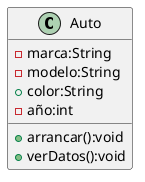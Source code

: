 @startuml Clases

    Class Auto{
        -marca:String
        -modelo:String
        +color:String
        -año:int

        +arrancar():void
        +verDatos():void
        
    }

@enduml